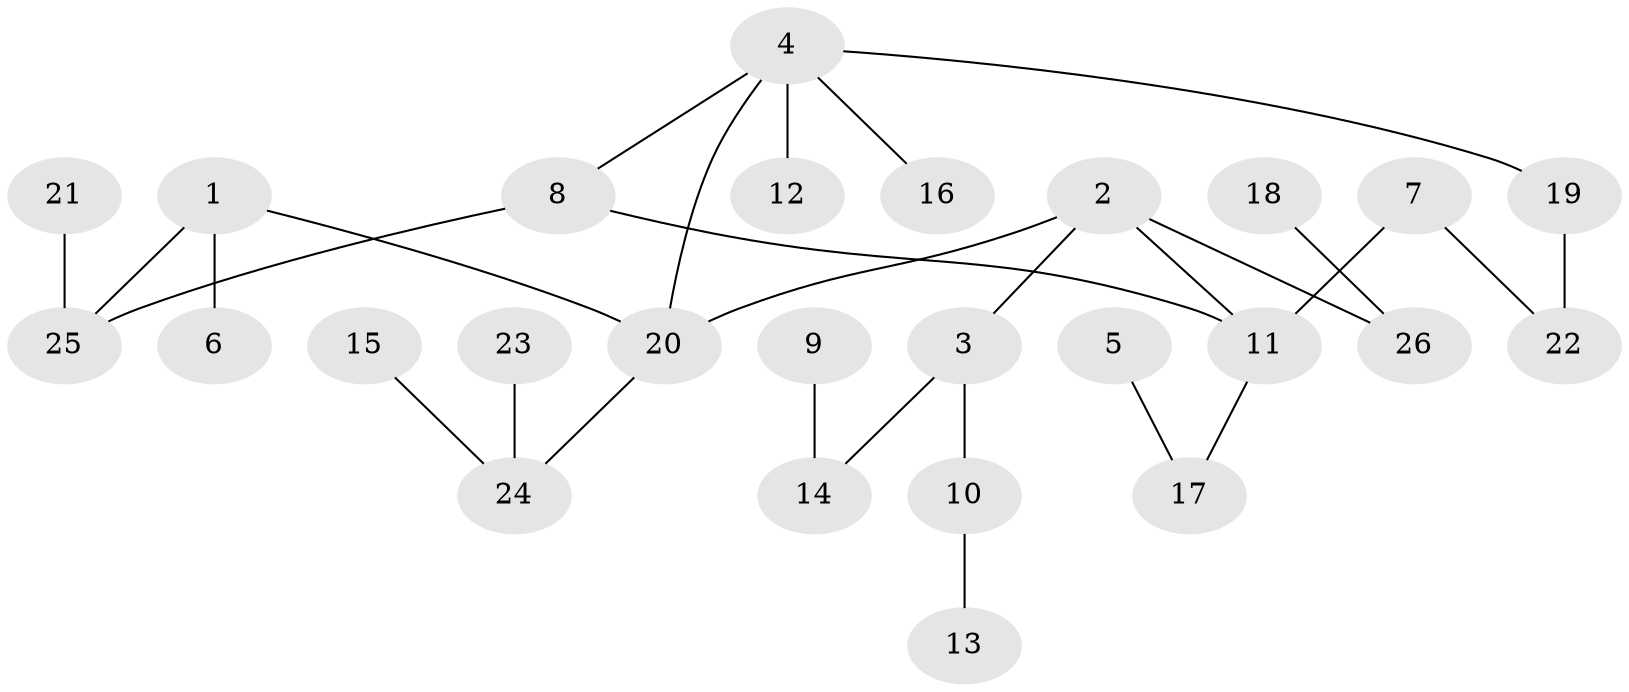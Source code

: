 // original degree distribution, {1: 0.46153846153846156, 6: 0.019230769230769232, 2: 0.19230769230769232, 3: 0.25, 4: 0.019230769230769232, 5: 0.057692307692307696}
// Generated by graph-tools (version 1.1) at 2025/01/03/09/25 03:01:03]
// undirected, 26 vertices, 28 edges
graph export_dot {
graph [start="1"]
  node [color=gray90,style=filled];
  1;
  2;
  3;
  4;
  5;
  6;
  7;
  8;
  9;
  10;
  11;
  12;
  13;
  14;
  15;
  16;
  17;
  18;
  19;
  20;
  21;
  22;
  23;
  24;
  25;
  26;
  1 -- 6 [weight=1.0];
  1 -- 20 [weight=1.0];
  1 -- 25 [weight=1.0];
  2 -- 3 [weight=1.0];
  2 -- 11 [weight=1.0];
  2 -- 20 [weight=1.0];
  2 -- 26 [weight=1.0];
  3 -- 10 [weight=1.0];
  3 -- 14 [weight=1.0];
  4 -- 8 [weight=1.0];
  4 -- 12 [weight=1.0];
  4 -- 16 [weight=1.0];
  4 -- 19 [weight=1.0];
  4 -- 20 [weight=1.0];
  5 -- 17 [weight=1.0];
  7 -- 11 [weight=1.0];
  7 -- 22 [weight=1.0];
  8 -- 11 [weight=1.0];
  8 -- 25 [weight=1.0];
  9 -- 14 [weight=1.0];
  10 -- 13 [weight=1.0];
  11 -- 17 [weight=1.0];
  15 -- 24 [weight=1.0];
  18 -- 26 [weight=1.0];
  19 -- 22 [weight=1.0];
  20 -- 24 [weight=1.0];
  21 -- 25 [weight=1.0];
  23 -- 24 [weight=1.0];
}
